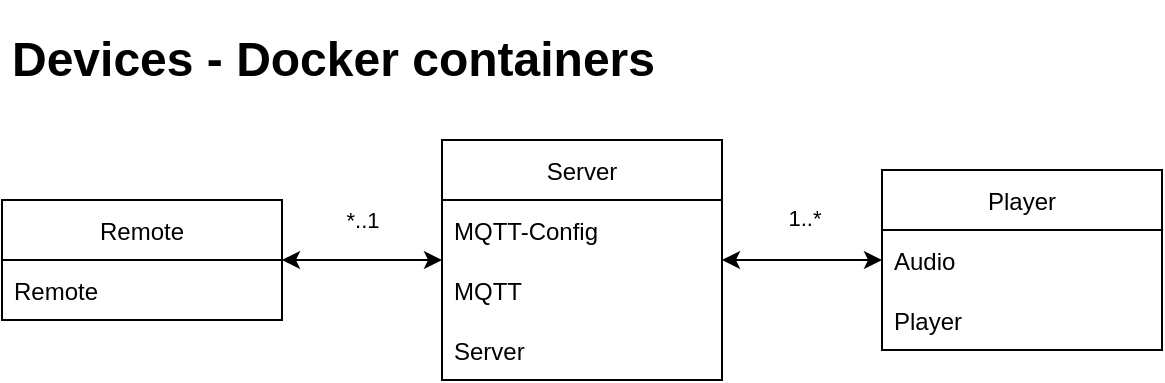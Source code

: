 <mxfile version="20.5.1" type="device"><diagram id="imMkOFcd_rWHRnpcarw1" name="Sida-1"><mxGraphModel dx="958" dy="616" grid="1" gridSize="10" guides="1" tooltips="1" connect="1" arrows="1" fold="1" page="1" pageScale="1" pageWidth="1169" pageHeight="827" math="0" shadow="0"><root><mxCell id="0"/><mxCell id="1" parent="0"/><mxCell id="tkT9-qILCLgmQqFAWq05-9" value="" style="edgeStyle=orthogonalEdgeStyle;rounded=0;orthogonalLoop=1;jettySize=auto;html=1;startArrow=classic;startFill=1;" edge="1" parent="1" source="tkT9-qILCLgmQqFAWq05-1" target="tkT9-qILCLgmQqFAWq05-5"><mxGeometry relative="1" as="geometry"/></mxCell><mxCell id="tkT9-qILCLgmQqFAWq05-16" value="1..*" style="edgeLabel;html=1;align=center;verticalAlign=middle;resizable=0;points=[];" vertex="1" connectable="0" parent="tkT9-qILCLgmQqFAWq05-9"><mxGeometry x="0.025" y="-3" relative="1" as="geometry"><mxPoint y="-24" as="offset"/></mxGeometry></mxCell><mxCell id="tkT9-qILCLgmQqFAWq05-15" value="*..1" style="edgeStyle=orthogonalEdgeStyle;rounded=0;orthogonalLoop=1;jettySize=auto;html=1;startArrow=classic;startFill=1;" edge="1" parent="1" source="tkT9-qILCLgmQqFAWq05-1" target="tkT9-qILCLgmQqFAWq05-11"><mxGeometry y="-20" relative="1" as="geometry"><mxPoint as="offset"/></mxGeometry></mxCell><mxCell id="tkT9-qILCLgmQqFAWq05-1" value="Server" style="swimlane;fontStyle=0;childLayout=stackLayout;horizontal=1;startSize=30;horizontalStack=0;resizeParent=1;resizeParentMax=0;resizeLast=0;collapsible=1;marginBottom=0;" vertex="1" parent="1"><mxGeometry x="280" y="110" width="140" height="120" as="geometry"/></mxCell><mxCell id="tkT9-qILCLgmQqFAWq05-4" value="MQTT-Config" style="text;strokeColor=none;fillColor=none;align=left;verticalAlign=middle;spacingLeft=4;spacingRight=4;overflow=hidden;points=[[0,0.5],[1,0.5]];portConstraint=eastwest;rotatable=0;" vertex="1" parent="tkT9-qILCLgmQqFAWq05-1"><mxGeometry y="30" width="140" height="30" as="geometry"/></mxCell><mxCell id="tkT9-qILCLgmQqFAWq05-2" value="MQTT" style="text;strokeColor=none;fillColor=none;align=left;verticalAlign=middle;spacingLeft=4;spacingRight=4;overflow=hidden;points=[[0,0.5],[1,0.5]];portConstraint=eastwest;rotatable=0;" vertex="1" parent="tkT9-qILCLgmQqFAWq05-1"><mxGeometry y="60" width="140" height="30" as="geometry"/></mxCell><mxCell id="tkT9-qILCLgmQqFAWq05-3" value="Server" style="text;strokeColor=none;fillColor=none;align=left;verticalAlign=middle;spacingLeft=4;spacingRight=4;overflow=hidden;points=[[0,0.5],[1,0.5]];portConstraint=eastwest;rotatable=0;" vertex="1" parent="tkT9-qILCLgmQqFAWq05-1"><mxGeometry y="90" width="140" height="30" as="geometry"/></mxCell><mxCell id="tkT9-qILCLgmQqFAWq05-5" value="Player" style="swimlane;fontStyle=0;childLayout=stackLayout;horizontal=1;startSize=30;horizontalStack=0;resizeParent=1;resizeParentMax=0;resizeLast=0;collapsible=1;marginBottom=0;" vertex="1" parent="1"><mxGeometry x="500" y="125" width="140" height="90" as="geometry"/></mxCell><mxCell id="tkT9-qILCLgmQqFAWq05-6" value="Audio" style="text;strokeColor=none;fillColor=none;align=left;verticalAlign=middle;spacingLeft=4;spacingRight=4;overflow=hidden;points=[[0,0.5],[1,0.5]];portConstraint=eastwest;rotatable=0;" vertex="1" parent="tkT9-qILCLgmQqFAWq05-5"><mxGeometry y="30" width="140" height="30" as="geometry"/></mxCell><mxCell id="tkT9-qILCLgmQqFAWq05-7" value="Player" style="text;strokeColor=none;fillColor=none;align=left;verticalAlign=middle;spacingLeft=4;spacingRight=4;overflow=hidden;points=[[0,0.5],[1,0.5]];portConstraint=eastwest;rotatable=0;" vertex="1" parent="tkT9-qILCLgmQqFAWq05-5"><mxGeometry y="60" width="140" height="30" as="geometry"/></mxCell><mxCell id="tkT9-qILCLgmQqFAWq05-11" value="Remote" style="swimlane;fontStyle=0;childLayout=stackLayout;horizontal=1;startSize=30;horizontalStack=0;resizeParent=1;resizeParentMax=0;resizeLast=0;collapsible=1;marginBottom=0;" vertex="1" parent="1"><mxGeometry x="60" y="140" width="140" height="60" as="geometry"/></mxCell><mxCell id="tkT9-qILCLgmQqFAWq05-12" value="Remote" style="text;strokeColor=none;fillColor=none;align=left;verticalAlign=middle;spacingLeft=4;spacingRight=4;overflow=hidden;points=[[0,0.5],[1,0.5]];portConstraint=eastwest;rotatable=0;" vertex="1" parent="tkT9-qILCLgmQqFAWq05-11"><mxGeometry y="30" width="140" height="30" as="geometry"/></mxCell><mxCell id="tkT9-qILCLgmQqFAWq05-19" value="&lt;h1&gt;Devices - Docker containers&lt;/h1&gt;" style="text;html=1;strokeColor=none;fillColor=none;spacing=5;spacingTop=-20;whiteSpace=wrap;overflow=hidden;rounded=0;" vertex="1" parent="1"><mxGeometry x="60" y="50" width="390" height="50" as="geometry"/></mxCell></root></mxGraphModel></diagram></mxfile>
